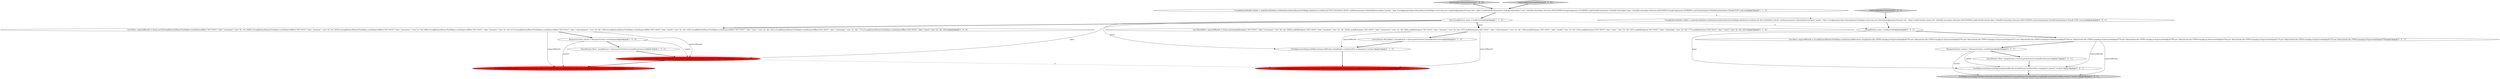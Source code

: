 digraph {
9 [style = filled, label = "TestHelper.assertExpectedObjects(Iterables.limit(expectedResults,5),mergeRunner.run(QueryPlus.wrap(builder.setLimit(5).build())),\"limited\")@@@8@@@['0', '1', '0']", fillcolor = red, shape = ellipse image = "AAA1AAABBB2BBB"];
5 [style = filled, label = "testGroupByOrderLimitNumeric['1', '0', '0']", fillcolor = lightgray, shape = diamond image = "AAA0AAABBB1BBB"];
12 [style = filled, label = "testGroupByOrderLimitNumeric['0', '1', '0']", fillcolor = lightgray, shape = diamond image = "AAA0AAABBB2BBB"];
20 [style = filled, label = "List<Row> expectedResults = GroupByQueryRunnerTestHelper.createExpectedRows(new String((((edu.fdu.CPPDG.tinypdg.pe.ExpressionInfo@a43743,new Object((((edu.fdu.CPPDG.tinypdg.pe.ExpressionInfo@a4374a,new Object((((edu.fdu.CPPDG.tinypdg.pe.ExpressionInfo@a43751,new Object((((edu.fdu.CPPDG.tinypdg.pe.ExpressionInfo@a43758,new Object((((edu.fdu.CPPDG.tinypdg.pe.ExpressionInfo@a4375f,new Object((((edu.fdu.CPPDG.tinypdg.pe.ExpressionInfo@a43766,new Object((((edu.fdu.CPPDG.tinypdg.pe.ExpressionInfo@a4376d,new Object((((edu.fdu.CPPDG.tinypdg.pe.ExpressionInfo@a43774,new Object((((edu.fdu.CPPDG.tinypdg.pe.ExpressionInfo@a4377b,new Object((((edu.fdu.CPPDG.tinypdg.pe.ExpressionInfo@a43782)@@@5@@@['0', '0', '1']", fillcolor = white, shape = ellipse image = "AAA0AAABBB3BBB"];
4 [style = filled, label = "TestHelper.assertExpectedObjects(Iterables.limit(expectedResults,5),mergeRunner.run(QueryPlus.wrap(builder.setLimit(5).build()),context),\"limited\")@@@9@@@['1', '0', '0']", fillcolor = red, shape = ellipse image = "AAA1AAABBB1BBB"];
10 [style = filled, label = "List<ResultRow> expectedResults = Arrays.asList(makeRow(query,\"2011-04-01\",\"alias\",\"mezzanine\",\"rows\",6L,\"idx\",4420L),makeRow(query,\"2011-04-01\",\"alias\",\"premium\",\"rows\",6L,\"idx\",4416L),makeRow(query,\"2011-04-01\",\"alias\",\"automotive\",\"rows\",2L,\"idx\",269L),makeRow(query,\"2011-04-01\",\"alias\",\"business\",\"rows\",2L,\"idx\",217L),makeRow(query,\"2011-04-01\",\"alias\",\"entertainment\",\"rows\",2L,\"idx\",319L),makeRow(query,\"2011-04-01\",\"alias\",\"health\",\"rows\",2L,\"idx\",216L),makeRow(query,\"2011-04-01\",\"alias\",\"news\",\"rows\",2L,\"idx\",221L),makeRow(query,\"2011-04-01\",\"alias\",\"technology\",\"rows\",2L,\"idx\",177L),makeRow(query,\"2011-04-01\",\"alias\",\"travel\",\"rows\",2L,\"idx\",243L))@@@5@@@['0', '1', '0']", fillcolor = white, shape = ellipse image = "AAA0AAABBB2BBB"];
1 [style = filled, label = "QueryRunner<Row> mergeRunner = factory.getToolchest().mergeResults(runner)@@@7@@@['1', '0', '0']", fillcolor = white, shape = ellipse image = "AAA0AAABBB1BBB"];
16 [style = filled, label = "GroupByQuery query = builder.build()@@@4@@@['0', '0', '1']", fillcolor = white, shape = ellipse image = "AAA0AAABBB3BBB"];
14 [style = filled, label = "TestHelper.assertExpectedObjects(Iterables.limit(expectedResults,5),mergeRunner.run(QueryPlus.wrap(builder.setLimit(5).build()),context),\"limited\")@@@29@@@['0', '0', '1']", fillcolor = lightgray, shape = ellipse image = "AAA0AAABBB3BBB"];
2 [style = filled, label = "final GroupByQuery query = builder.build()@@@4@@@['1', '1', '0']", fillcolor = white, shape = ellipse image = "AAA0AAABBB1BBB"];
8 [style = filled, label = "TestHelper.assertExpectedObjects(expectedResults,mergeRunner.run(QueryPlus.wrap(query)),\"no-limit\")@@@7@@@['0', '1', '0']", fillcolor = white, shape = ellipse image = "AAA0AAABBB2BBB"];
17 [style = filled, label = "TestHelper.assertExpectedObjects(expectedResults,mergeRunner.run(QueryPlus.wrap(query),context),\"no-limit\")@@@28@@@['0', '0', '1']", fillcolor = white, shape = ellipse image = "AAA0AAABBB3BBB"];
6 [style = filled, label = "TestHelper.assertExpectedObjects(expectedResults,mergeRunner.run(QueryPlus.wrap(query),context),\"no-limit\")@@@8@@@['1', '0', '0']", fillcolor = red, shape = ellipse image = "AAA1AAABBB1BBB"];
13 [style = filled, label = "testGroupByWithOrderLimit3['0', '0', '1']", fillcolor = lightgray, shape = diamond image = "AAA0AAABBB3BBB"];
19 [style = filled, label = "ResponseContext context = ResponseContext.createEmpty()@@@26@@@['0', '0', '1']", fillcolor = white, shape = ellipse image = "AAA0AAABBB3BBB"];
0 [style = filled, label = "GroupByQuery.Builder builder = makeQueryBuilder().setDataSource(QueryRunnerTestHelper.dataSource).setInterval(\"2011-04-02/2011-04-04\").setDimensions(new DefaultDimensionSpec(\"quality\",\"alias\")).setAggregatorSpecs(QueryRunnerTestHelper.rowsCount,new LongSumAggregatorFactory(\"idx\",\"index\")).addOrderByColumn(new OrderByColumnSpec(\"rows\",OrderByColumnSpec.Direction.DESCENDING,StringComparators.NUMERIC)).addOrderByColumn(new OrderByColumnSpec(\"alias\",OrderByColumnSpec.Direction.ASCENDING,StringComparators.NUMERIC)).setGranularity(new PeriodGranularity(new Period(\"P1M\"),null,null))@@@3@@@['1', '1', '0']", fillcolor = white, shape = ellipse image = "AAA0AAABBB1BBB"];
15 [style = filled, label = "GroupByQuery.Builder builder = makeQueryBuilder().setDataSource(QueryRunnerTestHelper.dataSource).setInterval(\"2011-04-02/2011-04-04\").setDimensions(new DefaultDimensionSpec(\"quality\",\"alias\")).setAggregatorSpecs(QueryRunnerTestHelper.rowsCount,new DoubleSumAggregatorFactory(\"idx\",\"index\")).addOrderByColumn(\"idx\",OrderByColumnSpec.Direction.DESCENDING).addOrderByColumn(\"alias\",OrderByColumnSpec.Direction.DESCENDING).setGranularity(new PeriodGranularity(new Period(\"P1M\"),null,null))@@@3@@@['0', '0', '1']", fillcolor = white, shape = ellipse image = "AAA0AAABBB3BBB"];
3 [style = filled, label = "ResponseContext context = ResponseContext.createEmpty()@@@6@@@['1', '0', '0']", fillcolor = white, shape = ellipse image = "AAA0AAABBB1BBB"];
7 [style = filled, label = "List<Row> expectedResults = Arrays.asList(GroupByQueryRunnerTestHelper.createExpectedRow(\"2011-04-01\",\"alias\",\"mezzanine\",\"rows\",6L,\"idx\",4420L),GroupByQueryRunnerTestHelper.createExpectedRow(\"2011-04-01\",\"alias\",\"premium\",\"rows\",6L,\"idx\",4416L),GroupByQueryRunnerTestHelper.createExpectedRow(\"2011-04-01\",\"alias\",\"automotive\",\"rows\",2L,\"idx\",269L),GroupByQueryRunnerTestHelper.createExpectedRow(\"2011-04-01\",\"alias\",\"business\",\"rows\",2L,\"idx\",217L),GroupByQueryRunnerTestHelper.createExpectedRow(\"2011-04-01\",\"alias\",\"entertainment\",\"rows\",2L,\"idx\",319L),GroupByQueryRunnerTestHelper.createExpectedRow(\"2011-04-01\",\"alias\",\"health\",\"rows\",2L,\"idx\",216L),GroupByQueryRunnerTestHelper.createExpectedRow(\"2011-04-01\",\"alias\",\"news\",\"rows\",2L,\"idx\",221L),GroupByQueryRunnerTestHelper.createExpectedRow(\"2011-04-01\",\"alias\",\"technology\",\"rows\",2L,\"idx\",177L),GroupByQueryRunnerTestHelper.createExpectedRow(\"2011-04-01\",\"alias\",\"travel\",\"rows\",2L,\"idx\",243L))@@@5@@@['1', '0', '0']", fillcolor = white, shape = ellipse image = "AAA0AAABBB1BBB"];
11 [style = filled, label = "QueryRunner<ResultRow> mergeRunner = factory.getToolchest().mergeResults(runner)@@@6@@@['0', '1', '0']", fillcolor = white, shape = ellipse image = "AAA0AAABBB2BBB"];
18 [style = filled, label = "QueryRunner<Row> mergeRunner = factory.getToolchest().mergeResults(runner)@@@27@@@['0', '0', '1']", fillcolor = white, shape = ellipse image = "AAA0AAABBB3BBB"];
19->18 [style = bold, label=""];
19->14 [style = solid, label="context"];
3->1 [style = bold, label=""];
7->6 [style = solid, label="expectedResults"];
0->2 [style = bold, label=""];
6->9 [style = dashed, label="0"];
18->17 [style = bold, label=""];
20->17 [style = solid, label="expectedResults"];
3->4 [style = solid, label="context"];
0->15 [style = dashed, label="0"];
19->17 [style = solid, label="context"];
2->10 [style = solid, label="query"];
10->8 [style = solid, label="expectedResults"];
2->8 [style = solid, label="query"];
2->10 [style = bold, label=""];
15->16 [style = bold, label=""];
12->0 [style = bold, label=""];
2->6 [style = solid, label="query"];
7->3 [style = bold, label=""];
6->4 [style = bold, label=""];
1->6 [style = bold, label=""];
10->9 [style = solid, label="expectedResults"];
16->17 [style = solid, label="query"];
5->0 [style = bold, label=""];
17->14 [style = bold, label=""];
3->6 [style = solid, label="context"];
20->14 [style = solid, label="expectedResults"];
2->16 [style = dashed, label="0"];
7->4 [style = solid, label="expectedResults"];
8->9 [style = bold, label=""];
11->8 [style = bold, label=""];
13->15 [style = bold, label=""];
2->7 [style = bold, label=""];
20->19 [style = bold, label=""];
16->20 [style = bold, label=""];
10->11 [style = bold, label=""];
}

